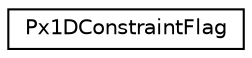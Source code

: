 digraph "Graphical Class Hierarchy"
{
  edge [fontname="Helvetica",fontsize="10",labelfontname="Helvetica",labelfontsize="10"];
  node [fontname="Helvetica",fontsize="10",shape=record];
  rankdir="LR";
  Node0 [label="Px1DConstraintFlag",height=0.2,width=0.4,color="black", fillcolor="white", style="filled",URL="$structPx1DConstraintFlag.html",tooltip="constraint row flags "];
}
